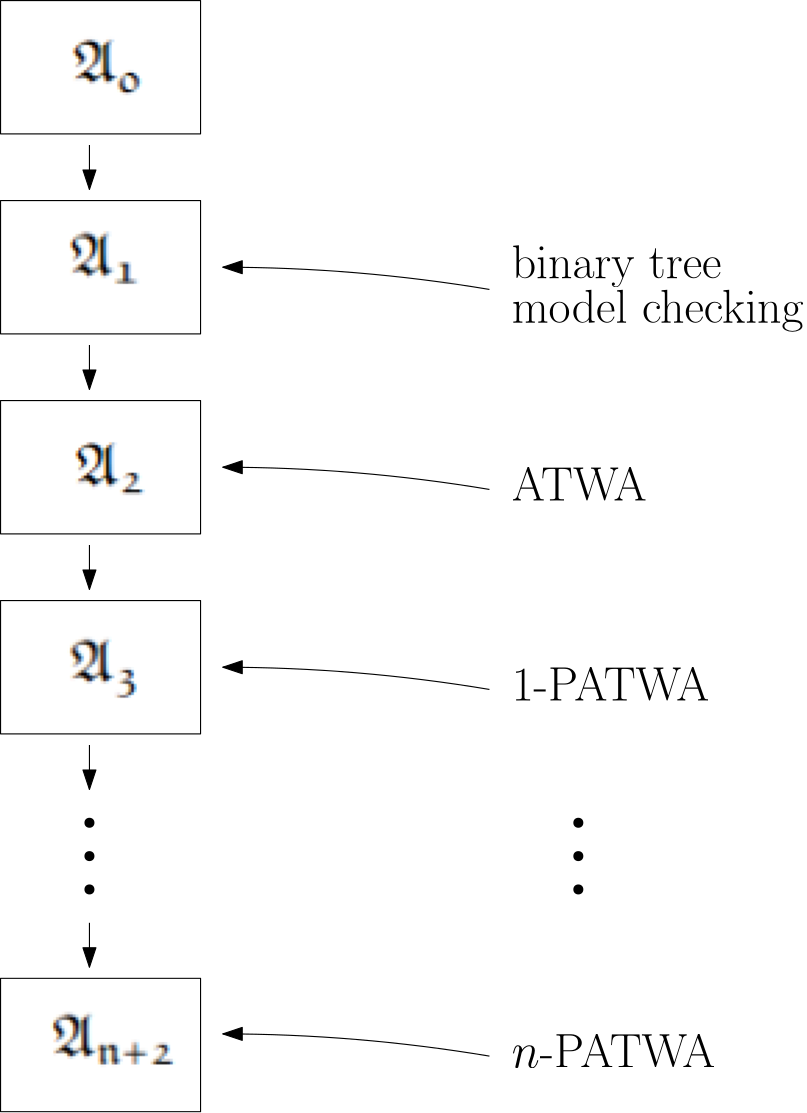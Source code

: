 <?xml version="1.0"?>
<!DOCTYPE ipe SYSTEM "ipe.dtd">
<ipe version="70218" creator="Ipe 7.2.23">
<info created="D:20220131113346" modified="D:20220201133402"/>
<bitmap id="1" width="37" height="37" BitsPerComponent="8" ColorSpace="DeviceRGB" Filter="FlateDecode" length="915" encoding="base64">
eNr7/38UjIJRMAroAv7++vn149vXr16+fvvhy49ffxESv398+/L58/e/VLLo3+9vH988v3Pm
6JaF/Y1VZVWNExdvP3H71eef/4BWff/w9PqJ/fsOnb73jSp2/fz06taxjfP6GirLCrKTQlxN
1cT5+SWMwuvWXHr9+e3dw7Oq89JLp5/8RB3L3l5aM72nb/aO2xDz/ry9tWNCurUsl4BucO3i
rdtnZBiKGwfWbX1OlXD8eXt9W2pEQv3Sy9/+wMWeHphRYC8qZBxZ1zlvRpaRjEVY+74PVLHu
y4WllYH6ym55Uw88+voTlhie7JuVayNrFFHfM39ukTkVrfv/5era9mh9IXH9oKZVZ95Bffjh
zOKaAFPH1P5FGxcUWStS0br//3/c3zEx1VJSyjW3fe9LSMp/fmBuUYBnTNuWo4eXUtu6//++
X1vZkhGe1Lbo/GcQ98+7c8uaMiJTurc9fgKyTsEirG3ve2pZ9ufz3V2LZkyfv/PGe3Bm//Jw
74Luipq+Lbc//wdbJ2sa3LjjFZWs+/3q/o0bN+68/QGy+ee3V5d3LZ8zZ+me+9/BaQZknZRh
QM2mp9QtwoBWfXl779i6RXPnbDj9/DdU8MmhJUVWYto+pcvv/UNW++v753cvnz959OjJi7ef
fpJYuv37++vrm5v7Z9Skh8WWTz/8+MP333/BXv1wY8vULBM+GZuEviOf/yLi+t2D42u7s8Od
DbUNPTP7Dr/5S4pV398/Or28NdlWRYybg5Vbwiyidu3pB6+e3jq5ZXFvQaSLkSiLuElg7fpb
bz58/vEb6MlfP358/vDh1/+vdw/Oy3K0das59IX4qPtw+9iqqd0t3ZOmTeooCHfUEObmEtey
9o3Lq26fs+f67bPrm3ykWDjElExDK6esPffyF9iN//7+/vn904MjG6eW5jTsIiUZ/fjxG4ig
dr+/tbk/005b3zV78o7boFzx//3Frb2x5oZe2VMPPvgGC5Cfn1/fPrVz+ZxJsxZtufL6269/
5Gf6F/fuXL9yF1H+/3z39OGtK/eQsvmfD0+v7ZnX3lScHhnkE5LZuu7Spz///tMe/Hp+ek21
q46+b9fZH/RoAPx8cGhRto2adfbmdzSy4R8Q/P37DxyFf96c3dwVamYRN/M6zTz05dv7py8/
ff/+/f3Ds+u60iJjS1Zd/0yz8Pv+7um57Ysnd3Z21rf1z95y+unP0UblKKAKAABjIu5W
</bitmap>
<bitmap id="2" width="38" height="36" BitsPerComponent="8" ColorSpace="DeviceRGB" Filter="FlateDecode" length="847" encoding="base64">
eNr7/38UjIJRQAH4/eXV7ctnjx09fuby3Zdffv75B5f5+er2nWcfvvz8Rz3Lfry8dXzf1tXz
uqrz48JCIuKyyvqWHrn74ftvkG3XD6xdumL3xacffvyllnWPj6xfunrZkoULF86Z0tdUHOuo
LsoppOpduf7qq1fXN/Tnurrkzz927+Mfatn3YFtjbNqEo48+/oR44fvDAzMzrOT4OKVC5pw8
MS/SSlXAtGbzhRe/qBWgzxdHqqv5dR9+8OkXPNC+XOgLUBfl0CrfdHBmhIWasHXz3suvqRWk
/1+vyTQSkzSMbN147d3339C08ftYta2SsFHN9pMLEqw0RK2bD15+Tb1U8/r4hAQzCV5pu6pt
9+CJ43SLs4p6yOwzV1anW2uKU9nG///fX16UaiIq5jLh0ovPv8EiHzZnm+qH9R+5/2hLJtjG
fZdf/6OmlV+vTopxT+w/9OwTOMv9ebGtNtgnb/7pJx/fbQfZaNGw49KrP9TMjFe2L5i97hww
1wPD9M+HOweXdjb0LD/98MPPv59ANooYVW258OI39Wz8/vj6rddfwWXMj5fXD25aNXPRrisv
P4O9C7ZRUKdkw7lnv6hfyL25vnvJlEn9Cw9ef/X1FzTWPm1Js9YQUExcdOr+V4QTX9+9cHDz
8oWzZ605dufFF7Kyze/3t/Yta060UtN0S2qad+juW1A++fb61sm9fYH68ny8xgWrTz/5DjP6
67PLh9d3JTpoKrjWbjr9nGQb/3x8dP7IhillMe6W2nICnByCGoHlM7ce2L9n26aVixZNy3bW
EOfk0Yhpnr3x8K3nn37AEtD1Wcm2ej6NW86+IqNYPblm8fwlW3fu2rJ4UkWCs6owJ7+GX0Zp
3cTVxx9/+HxpXpKFPC+XsntS7fS9115+hkXnvYVZDuahHdsvvCXZxl/fvv36+xcab7+eHZqY
Ex6cXLfg2ENIcfDr4cbGzOSMxmVHHn74jhSAIButIjp2XnpLcQr6dO/a/fdfkWqmz0/uPnn3
+Ttafrw3PwPkxx0X3/6nMfj24tqlM0cOH15VEWCqYZ/eNW/LgQPHr9x/9fkXrWz8cHP3llXz
Zs+e0lZTml9S2z5hyrTpC3ecvvvm+2grahSMglEwYAAAQFPxUQ==
</bitmap>
<bitmap id="3" width="34" height="31" BitsPerComponent="8" ColorSpace="DeviceRGB" Filter="FlateDecode" length="855" encoding="base64">
eNr7/38UjAK6gx+vr+9ZO3fyxGmL1h+4+urrz79wmU9Xtu698OjV57+UWQA0pr+uOCc91s9B
W1ZcTExcyjhswt5H73/8///54srK+OJ5+66+/PH3HwVWfDzelVez5tydxy9evXz+9NGVdeUu
WsI8XKK2jXvvXl2f76Qjal67/ezT7xTZsbfY2aFg/d3X36FO/fvjw7UF8YZSPBymTTsPzgjX
kuG36zlx6dUfSgLrTpuVrIhW/KJLb77BzfnzfnOGoRyvRun6w7OjtGUFHfrOX35NiVf+/zrX
6SknLCBpW7H94YcfUKP+nW9zU5G0aT1wbmmqjryQQ9+Fy68pi/lfHy/Mj9IS5hVx6z//8jPU
P8fqbJVMstZfvbUhU0demAq2/P//++v92SEKKoFzb778CkmsjxZF6VuXrL38/OU2iC2nLr/+
S6k1b3ZWRWfPPvn40y9wCvhxri82MHvuofsffn7cDrLFquPIxZe/KbPj45X9e87dfvbx5x+Q
HT8ebG2qnLD25O0333///fcJZAufSdOh888ptOXvj2/ffgFt+AfKnSsbG5bsvfboPcTK/2Bb
eHWr95x9+pM6Bcyt9eURUc2rLz379OvPP2hi+7QxWUeORzpiyfFbn5DUfrm1a25XfqiDqYVf
+aLjDz4Sl5eAwVQbYignwMkpIG0cNfP4nfc//v5/e33rlI4cB2khThapoAl7b7yHhdmX+5cv
Xr17/+H9YxPi7O0T+vdefU/Yhnu7++vLylpbmyvi3dQEONg4BTXdc8pzU/I6V5y4dXt1lqks
HwuHgrVfYuXK4w9BRdvfXz9//voDDNKPO2tjsnvWnXr6i6At318/ffDoIbAQe/Xi8b2LG6od
5Hk5pe1zpm8/d+/Nt1+/3+wutVIQEbfI6t92/tHHH78RCfrb7TXtTVPWHrn38RfhcuEvyFWw
ePj7/fWZlTOX7Tt7+/U3SLL++/XGtmUbDp658wqYRBCm/Xp4YOHUeasPXgMKk1P2/P7y8euv
P0il/O9vX4B+QrLh/4cbayb1zVl76NrLb8Ba6NevXz/+/PlD3cru9ckZOb56shIKqmo6+iCg
p2cU2rPt/Itf1LTl16fn925cvnD+woXzMHDhxpN3X37++z8KRgHdAQDBtUYX
</bitmap>
<bitmap id="4" width="52" height="28" BitsPerComponent="8" ColorSpace="DeviceRGB" Filter="FlateDecode" length="1244" encoding="base64">
eNrtln1ME2ccx/9YtjiXaWLiZDPBuA0WjJlzMoFpnFPI6MQGXIeGl0UXFIwgRZEXGVUXRNtB
qzB5Kb4A8lLA8iovaVVAEQVKAYFiW1b6Lr1S+kLver3rtbuKEpzJnAmhWcL3r+ee57nnPs/v
9RyOJS3JlbLB5mlApZAr1BoDaEWxuQUMNukNJghGXUGFWY0a+fhg5+3SS2dOHScnUXLKWh6L
NEYrhnMZVWPdrS0dfClgXnwwi1bYd6eayaBmnPuNHHOA4Oex5sMVn/gdymoSaKdljytPH4hI
vcp5OrP4NrMoO3NPpBU38dTgcy8iwFB5CvHLj5at+CqqgNuUE/fDZx/vSq96BLjAnUJmuE9Q
QiVHaEbtL+YQOTuVsGHNym+TSooyYgM91gf9XtuvW3w2ZIBO8nb3DCEXdv6lh1/G/7N6coD3
2m1JxSVZ5D1eHqTM2icGF+QBJLgZH7hh1eqNYfSWpzpkdtLISSds9yNRa2/nkfd6eZEyG1zC
hptuopFC/GatO/FC25OpWUdLWccDAkIprB5e6cm9Xl+EnK8f1LumsGHmnqyY0Mh0Vp8cdD5b
NS1nI/ZH0xp4gKQcZ/uUcI7dp3MJmtUwdCuLepPbrzTb8AoM6QS15xMozJo+JeiQOdnW+Z+t
eTzlEjb1MH9EDRjwUMOQGe1Ed+nl/FvdIsDiXHvO5v5dWvVDzdsVcwtoNkML1khQcGqCX3cl
u6ihTzr9IiccUiebm8/Jsg4l9vKzZq1KoQL0ZmhGq54Qi8blgBGaqz+zMol43e33el+7j91m
hYyAYlw4NiIQy7Xm/wKPmnUKPvtcWGDQMVrNI6kBwrupHQENQG9+zG7Plev2X2QP623Ow1GD
5E52/K9HKVdbHnAKKZEB274Pz2A9UsCvnAc8qCzJo1eJX+vYBukwt/jC0QOBPt67D1I5Ktsb
uCD9pKCNmRDs67FmxbJ3P1i3I/7PZr5QIua31zIZp4K9P1/1zlpCQmHrkHLKaJqSDVYkE703
+4Un57LZZfR44pavf4zL73oejpgNRWALLsXd0quXqWUjED6Grfh/w6xZQZ1GLhZMQrCqh5VG
2hVKfQj9O5t+tO0ag3Yl/3pJXubxn7Z5rl7+vtvWkMiDsWcKG3lKCZca5uf23vL1W/ceOV/z
UKSzOcZKEknEX2i1o7itFK2MaFJ4clGfs9uieoV4qKsdV92l9JS4aEopFx/f7x0SA+B8n2Ow
mnc7N41M63hT8iMgiKEvHW98Unxq33Zv/8PZTTylyWnx6Z6C+J/9CdGM5lHV7C1F5Smh+w7T
64T4S8+4OcfCIpOu95qcW592VuenJ+GKDQsi+O8MinKOU2hFNb1qZA4MgYCRO9VFfzC7Jt+6
EisFI9LJKWguEhBAMi7XasG5eB65mRQSfOgiW2CxO1Rt9JgQYgyjTQrCCPameLPbYJNGeL+R
VXiDOwHZ7XbMqYVsI4PXTuzx3RlbcFdhdShaLh/ZsXF7xOkK/oQWnsfGKsljvMpmRyGduLP4
UlpMXHZ998DAQH9/f++AQKKBF44NlTXnJkZGpN7oGJ9xwBJOQVpUFKW4SwbO26PjcxqrKtpk
rySpTnSvMHGP7+bNm7Zs2TQrP2JUZpNsIYs1asbrKmR98QA79c9CZbPZUBR1LGlJ/wP9DY5p
lHM=
</bitmap>
<bitmap id="5" width="42" height="37" BitsPerComponent="8" ColorSpace="DeviceRGB" Filter="FlateDecode" length="897" encoding="base64">
eNr7/38UjIJRMApGATbw79/f379+/gCCn79+//n77x9C5u/v37//AIVoZPGf3z+/f3x+49Cm
Bf0d7b3Tlu06f+v5l19//oKkfv14e+PI4VMXr774TRvbv9w5PL+tKCEqyMNOR0aQg4mBQVgn
sm3T1bf//3+7vXtCXkHj7J13vtPG6rPTqltnbjj25CeY+/X6qppAHRE2ZrmAhuV7tvWlOkmo
RTauvvqFJnaf6I4KzO1ad+YtQuzD4Z4EV3k2uZDaqdMbEp1kdJL6Nt2hSbA/XpjlrKponTvn
8MNvcMFfZycW+CjJBlRMm9GY6iqvkzRp0x3axPnjTaUeOiLssl71a868+gMVvLO0MdzENLZz
6fIJGZ7KNLT9//+Xh9qS7GR51eMmb78B9f+l2RUBLkG1Sw7un05r24GRf7gnziuwdPGBJxDP
P9tSmxSa2rDk3IuzENtpFe8g8O7Q7OaWaRtOQlP9r+sLqrIKWuYdfvbjG9h29djOdTd+0Mjj
N06cuHbnyWeIt389OzyjZ+rSfedegTwLtl1eObJt9dUfNC9sv97ZObV73qqD9z5Akx/EdrmQ
xuUXv9DU5l8P9/VlJxT1bboET/lA209OznCVFrTMn7vnGbqG76/fvn764uMvim3++ezw5EwH
BT5gEcsibJg2acftD7//f7x/ZPHEYm9DNRFmHoO0CVtvI4ra36+vb+9Pt1YX5JI2ie3YdO0j
+TY/PjSzpSq/tqmjqzLVTVuKm4mBT901ODAitbRrzal7pxeU+KixMfDI6ViHN8/fffv9/9/P
T29ev3nz8eefX11d0xpjom4S3bTuPplB8PPTh4+fPn7+9v37929f311dVR6oLyKqG1K+4Mj9
jz9///l+fVlZgJ6kXkTNguMPvv768+/F/jndnb0LTn74++/vn5+vji2oCnQOKFhw4RuZ1ToY
wGryXy/OHz5+4eqDDz9/g+vzf3/e3jx37uKVhx9+giv4F3un5iZm1i+6BPHsv9cnFlamRmdO
PvqRKqkPWNcDGxJ/kdsWf5AEHm/vT/ZwTezZ+gBS/Lw9taS/o6xn77N//+kAft5Y2xJlomaT
MWU3sFr6/frM1hULF6y79e0vfdpff95d3dgaby4jLKSgaeGX07342P0Pv/7SxecQ+38BW2EP
7968e//p+6/foemDvi3Qf3+B4B+97R0FowAXAACiFA5s
</bitmap>
<ipestyle name="basic">
<symbol name="arrow/arc(spx)">
<path stroke="sym-stroke" fill="sym-stroke" pen="sym-pen">
0 0 m
-1 0.333 l
-1 -0.333 l
h
</path>
</symbol>
<symbol name="arrow/farc(spx)">
<path stroke="sym-stroke" fill="white" pen="sym-pen">
0 0 m
-1 0.333 l
-1 -0.333 l
h
</path>
</symbol>
<symbol name="arrow/ptarc(spx)">
<path stroke="sym-stroke" fill="sym-stroke" pen="sym-pen">
0 0 m
-1 0.333 l
-0.8 0 l
-1 -0.333 l
h
</path>
</symbol>
<symbol name="arrow/fptarc(spx)">
<path stroke="sym-stroke" fill="white" pen="sym-pen">
0 0 m
-1 0.333 l
-0.8 0 l
-1 -0.333 l
h
</path>
</symbol>
<symbol name="mark/circle(sx)" transformations="translations">
<path fill="sym-stroke">
0.6 0 0 0.6 0 0 e
0.4 0 0 0.4 0 0 e
</path>
</symbol>
<symbol name="mark/disk(sx)" transformations="translations">
<path fill="sym-stroke">
0.6 0 0 0.6 0 0 e
</path>
</symbol>
<symbol name="mark/fdisk(sfx)" transformations="translations">
<group>
<path fill="sym-fill">
0.5 0 0 0.5 0 0 e
</path>
<path fill="sym-stroke" fillrule="eofill">
0.6 0 0 0.6 0 0 e
0.4 0 0 0.4 0 0 e
</path>
</group>
</symbol>
<symbol name="mark/box(sx)" transformations="translations">
<path fill="sym-stroke" fillrule="eofill">
-0.6 -0.6 m
0.6 -0.6 l
0.6 0.6 l
-0.6 0.6 l
h
-0.4 -0.4 m
0.4 -0.4 l
0.4 0.4 l
-0.4 0.4 l
h
</path>
</symbol>
<symbol name="mark/square(sx)" transformations="translations">
<path fill="sym-stroke">
-0.6 -0.6 m
0.6 -0.6 l
0.6 0.6 l
-0.6 0.6 l
h
</path>
</symbol>
<symbol name="mark/fsquare(sfx)" transformations="translations">
<group>
<path fill="sym-fill">
-0.5 -0.5 m
0.5 -0.5 l
0.5 0.5 l
-0.5 0.5 l
h
</path>
<path fill="sym-stroke" fillrule="eofill">
-0.6 -0.6 m
0.6 -0.6 l
0.6 0.6 l
-0.6 0.6 l
h
-0.4 -0.4 m
0.4 -0.4 l
0.4 0.4 l
-0.4 0.4 l
h
</path>
</group>
</symbol>
<symbol name="mark/cross(sx)" transformations="translations">
<group>
<path fill="sym-stroke">
-0.43 -0.57 m
0.57 0.43 l
0.43 0.57 l
-0.57 -0.43 l
h
</path>
<path fill="sym-stroke">
-0.43 0.57 m
0.57 -0.43 l
0.43 -0.57 l
-0.57 0.43 l
h
</path>
</group>
</symbol>
<symbol name="arrow/fnormal(spx)">
<path stroke="sym-stroke" fill="white" pen="sym-pen">
0 0 m
-1 0.333 l
-1 -0.333 l
h
</path>
</symbol>
<symbol name="arrow/pointed(spx)">
<path stroke="sym-stroke" fill="sym-stroke" pen="sym-pen">
0 0 m
-1 0.333 l
-0.8 0 l
-1 -0.333 l
h
</path>
</symbol>
<symbol name="arrow/fpointed(spx)">
<path stroke="sym-stroke" fill="white" pen="sym-pen">
0 0 m
-1 0.333 l
-0.8 0 l
-1 -0.333 l
h
</path>
</symbol>
<symbol name="arrow/linear(spx)">
<path stroke="sym-stroke" pen="sym-pen">
-1 0.333 m
0 0 l
-1 -0.333 l
</path>
</symbol>
<symbol name="arrow/fdouble(spx)">
<path stroke="sym-stroke" fill="white" pen="sym-pen">
0 0 m
-1 0.333 l
-1 -0.333 l
h
-1 0 m
-2 0.333 l
-2 -0.333 l
h
</path>
</symbol>
<symbol name="arrow/double(spx)">
<path stroke="sym-stroke" fill="sym-stroke" pen="sym-pen">
0 0 m
-1 0.333 l
-1 -0.333 l
h
-1 0 m
-2 0.333 l
-2 -0.333 l
h
</path>
</symbol>
<symbol name="arrow/mid-normal(spx)">
<path stroke="sym-stroke" fill="sym-stroke" pen="sym-pen">
0.5 0 m
-0.5 0.333 l
-0.5 -0.333 l
h
</path>
</symbol>
<symbol name="arrow/mid-fnormal(spx)">
<path stroke="sym-stroke" fill="white" pen="sym-pen">
0.5 0 m
-0.5 0.333 l
-0.5 -0.333 l
h
</path>
</symbol>
<symbol name="arrow/mid-pointed(spx)">
<path stroke="sym-stroke" fill="sym-stroke" pen="sym-pen">
0.5 0 m
-0.5 0.333 l
-0.3 0 l
-0.5 -0.333 l
h
</path>
</symbol>
<symbol name="arrow/mid-fpointed(spx)">
<path stroke="sym-stroke" fill="white" pen="sym-pen">
0.5 0 m
-0.5 0.333 l
-0.3 0 l
-0.5 -0.333 l
h
</path>
</symbol>
<symbol name="arrow/mid-double(spx)">
<path stroke="sym-stroke" fill="sym-stroke" pen="sym-pen">
1 0 m
0 0.333 l
0 -0.333 l
h
0 0 m
-1 0.333 l
-1 -0.333 l
h
</path>
</symbol>
<symbol name="arrow/mid-fdouble(spx)">
<path stroke="sym-stroke" fill="white" pen="sym-pen">
1 0 m
0 0.333 l
0 -0.333 l
h
0 0 m
-1 0.333 l
-1 -0.333 l
h
</path>
</symbol>
<anglesize name="22.5 deg" value="22.5"/>
<anglesize name="30 deg" value="30"/>
<anglesize name="45 deg" value="45"/>
<anglesize name="60 deg" value="60"/>
<anglesize name="90 deg" value="90"/>
<arrowsize name="large" value="10"/>
<arrowsize name="small" value="5"/>
<arrowsize name="tiny" value="3"/>
<color name="blue" value="0 0 1"/>
<color name="brown" value="0.647 0.165 0.165"/>
<color name="darkblue" value="0 0 0.545"/>
<color name="darkcyan" value="0 0.545 0.545"/>
<color name="darkgray" value="0.663"/>
<color name="darkgreen" value="0 0.392 0"/>
<color name="darkmagenta" value="0.545 0 0.545"/>
<color name="darkorange" value="1 0.549 0"/>
<color name="darkred" value="0.545 0 0"/>
<color name="gold" value="1 0.843 0"/>
<color name="gray" value="0.745"/>
<color name="green" value="0 1 0"/>
<color name="lightblue" value="0.678 0.847 0.902"/>
<color name="lightcyan" value="0.878 1 1"/>
<color name="lightgray" value="0.827"/>
<color name="lightgreen" value="0.565 0.933 0.565"/>
<color name="lightyellow" value="1 1 0.878"/>
<color name="navy" value="0 0 0.502"/>
<color name="orange" value="1 0.647 0"/>
<color name="pink" value="1 0.753 0.796"/>
<color name="purple" value="0.627 0.125 0.941"/>
<color name="red" value="1 0 0"/>
<color name="seagreen" value="0.18 0.545 0.341"/>
<color name="turquoise" value="0.251 0.878 0.816"/>
<color name="violet" value="0.933 0.51 0.933"/>
<color name="yellow" value="1 1 0"/>
<dashstyle name="dash dot dotted" value="[4 2 1 2 1 2] 0"/>
<dashstyle name="dash dotted" value="[4 2 1 2] 0"/>
<dashstyle name="dashed" value="[4] 0"/>
<dashstyle name="dotted" value="[1 3] 0"/>
<gridsize name="10 pts (~3.5 mm)" value="10"/>
<gridsize name="14 pts (~5 mm)" value="14"/>
<gridsize name="16 pts (~6 mm)" value="16"/>
<gridsize name="20 pts (~7 mm)" value="20"/>
<gridsize name="28 pts (~10 mm)" value="28"/>
<gridsize name="32 pts (~12 mm)" value="32"/>
<gridsize name="4 pts" value="4"/>
<gridsize name="56 pts (~20 mm)" value="56"/>
<gridsize name="8 pts (~3 mm)" value="8"/>
<opacity name="10%" value="0.1"/>
<opacity name="30%" value="0.3"/>
<opacity name="50%" value="0.5"/>
<opacity name="75%" value="0.75"/>
<pen name="fat" value="1.2"/>
<pen name="heavier" value="0.8"/>
<pen name="ultrafat" value="2"/>
<symbolsize name="large" value="5"/>
<symbolsize name="small" value="2"/>
<symbolsize name="tiny" value="1.1"/>
<textsize name="Huge" value="\Huge"/>
<textsize name="LARGE" value="\LARGE"/>
<textsize name="Large" value="\Large"/>
<textsize name="footnote" value="\footnotesize"/>
<textsize name="huge" value="\huge"/>
<textsize name="large" value="\large"/>
<textsize name="small" value="\small"/>
<textsize name="tiny" value="\tiny"/>
<textstyle name="center" begin="\begin{center}" end="\end{center}"/>
<textstyle name="item" begin="\begin{itemize}\item{}" end="\end{itemize}"/>
<textstyle name="itemize" begin="\begin{itemize}" end="\end{itemize}"/>
<tiling name="falling" angle="-60" step="4" width="1"/>
<tiling name="rising" angle="30" step="4" width="1"/>
</ipestyle>
<page>
<layer name="alpha"/>
<view layers="alpha" active="alpha"/>
<text layer="alpha" matrix="1 0 0 1 -8 -20" transformations="translations" pos="256 608" stroke="black" type="label" width="48.649" height="11.761" depth="0" valign="baseline" size="LARGE">ATWA</text>
<text matrix="1 0 0 1 -8 -28" transformations="translations" pos="256 544" stroke="black" type="label" width="71.207" height="11.761" depth="0" valign="baseline" size="LARGE">$1$-PATWA</text>
<text matrix="1 0 0 1 -8 -32" transformations="translations" pos="256 416" stroke="black" type="label" width="73.374" height="11.761" depth="0" valign="baseline" size="LARGE">$n$-PATWA</text>
<image matrix="1 0 0 1 80 380" rect="0 0 52 28" bitmap="4"/>
<image matrix="1 0 0 1 84 512" rect="0 0 37 37" bitmap="1"/>
<image matrix="1 0 0 1 88 584" rect="0 0 34 31" bitmap="3"/>
<image matrix="1 0 0 1 80 656" rect="0 0 38 36" bitmap="2"/>
<text matrix="1 0 0 1 -8 -4" transformations="translations" pos="256 672" stroke="black" type="label" width="75.606" height="11.954" depth="3.35" valign="baseline" size="LARGE">binary tree</text>
<image matrix="1 0 0 1 76 728" rect="0 0 42 37" bitmap="5"/>
<use name="mark/disk(sx)" pos="96 448" size="normal" stroke="black"/>
<use matrix="1 0 0 1 0 -52" name="mark/disk(sx)" pos="96 512" size="normal" stroke="black"/>
<use matrix="1 0 0 1 0 -8" name="mark/disk(sx)" pos="96 480" size="normal" stroke="black"/>
<use matrix="1 0 0 1 -16 -52" name="mark/disk(sx)" pos="288 512" size="normal" stroke="black"/>
<use matrix="1 0 0 1 -16 -8" name="mark/disk(sx)" pos="288 480" size="normal" stroke="black"/>
<use matrix="1 0 0 1 -16 0" name="mark/disk(sx)" pos="288 448" size="normal" stroke="black"/>
<text matrix="1 0 0 1 0 -4" transformations="translations" pos="248 656" stroke="black" type="label" width="105.138" height="11.954" depth="3.35" valign="baseline" size="LARGE">model checking</text>
<path stroke="black" arrow="normal/normal">
96 716 m
96 700 l
</path>
<path stroke="black">
64 696 m
64 648 l
136 648 l
136 696 l
h
</path>
<path stroke="black">
64 768 m
64 720 l
136 720 l
136 768 l
h
</path>
<path matrix="1 0 0 1 0 -144" stroke="black">
64 768 m
64 720 l
136 720 l
136 768 l
h
</path>
<path matrix="1 0 0 1 0 -216" stroke="black">
64 768 m
64 720 l
136 720 l
136 768 l
h
</path>
<path matrix="1 0 0 1 0 -352" stroke="black">
64 768 m
64 720 l
136 720 l
136 768 l
h
</path>
<path matrix="1 0 0 1 0 -72" stroke="black" arrow="normal/normal">
96 716 m
96 700 l
</path>
<path matrix="1 0 0 1 0 -144" stroke="black" arrow="normal/normal">
96 716 m
96 700 l
</path>
<path matrix="1 0 0 1 0 -216" stroke="black" arrow="normal/normal">
96 716 m
96 700 l
</path>
<path matrix="1 0 0 1 0 -280" stroke="black" arrow="normal/normal">
96 716 m
96 700 l
</path>
<path matrix="1 0 0 1 0 -4" stroke="black" arrow="normal/normal">
240 392 m
192 400
144 400 c
</path>
<path matrix="1 0 0 1 0 128" stroke="black" arrow="normal/normal">
240 392 m
192 400
144 400 c
</path>
<path matrix="1 0 0 1 0 200" stroke="black" arrow="normal/normal">
240 392 m
192 400
144 400 c
</path>
<path matrix="1 0 0 1 0 272" stroke="black" arrow="normal/normal">
240 392 m
192 400
144 400 c
</path>
</page>
</ipe>
